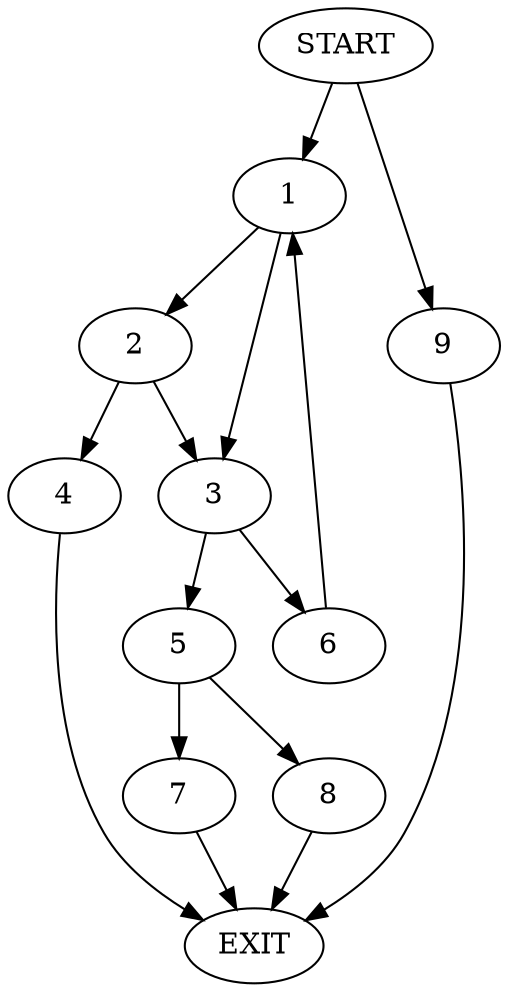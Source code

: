 digraph {
0 [label="START"]
10 [label="EXIT"]
0 -> 1
1 -> 2
1 -> 3
2 -> 3
2 -> 4
3 -> 5
3 -> 6
4 -> 10
5 -> 7
5 -> 8
6 -> 1
7 -> 10
8 -> 10
0 -> 9
9 -> 10
}
